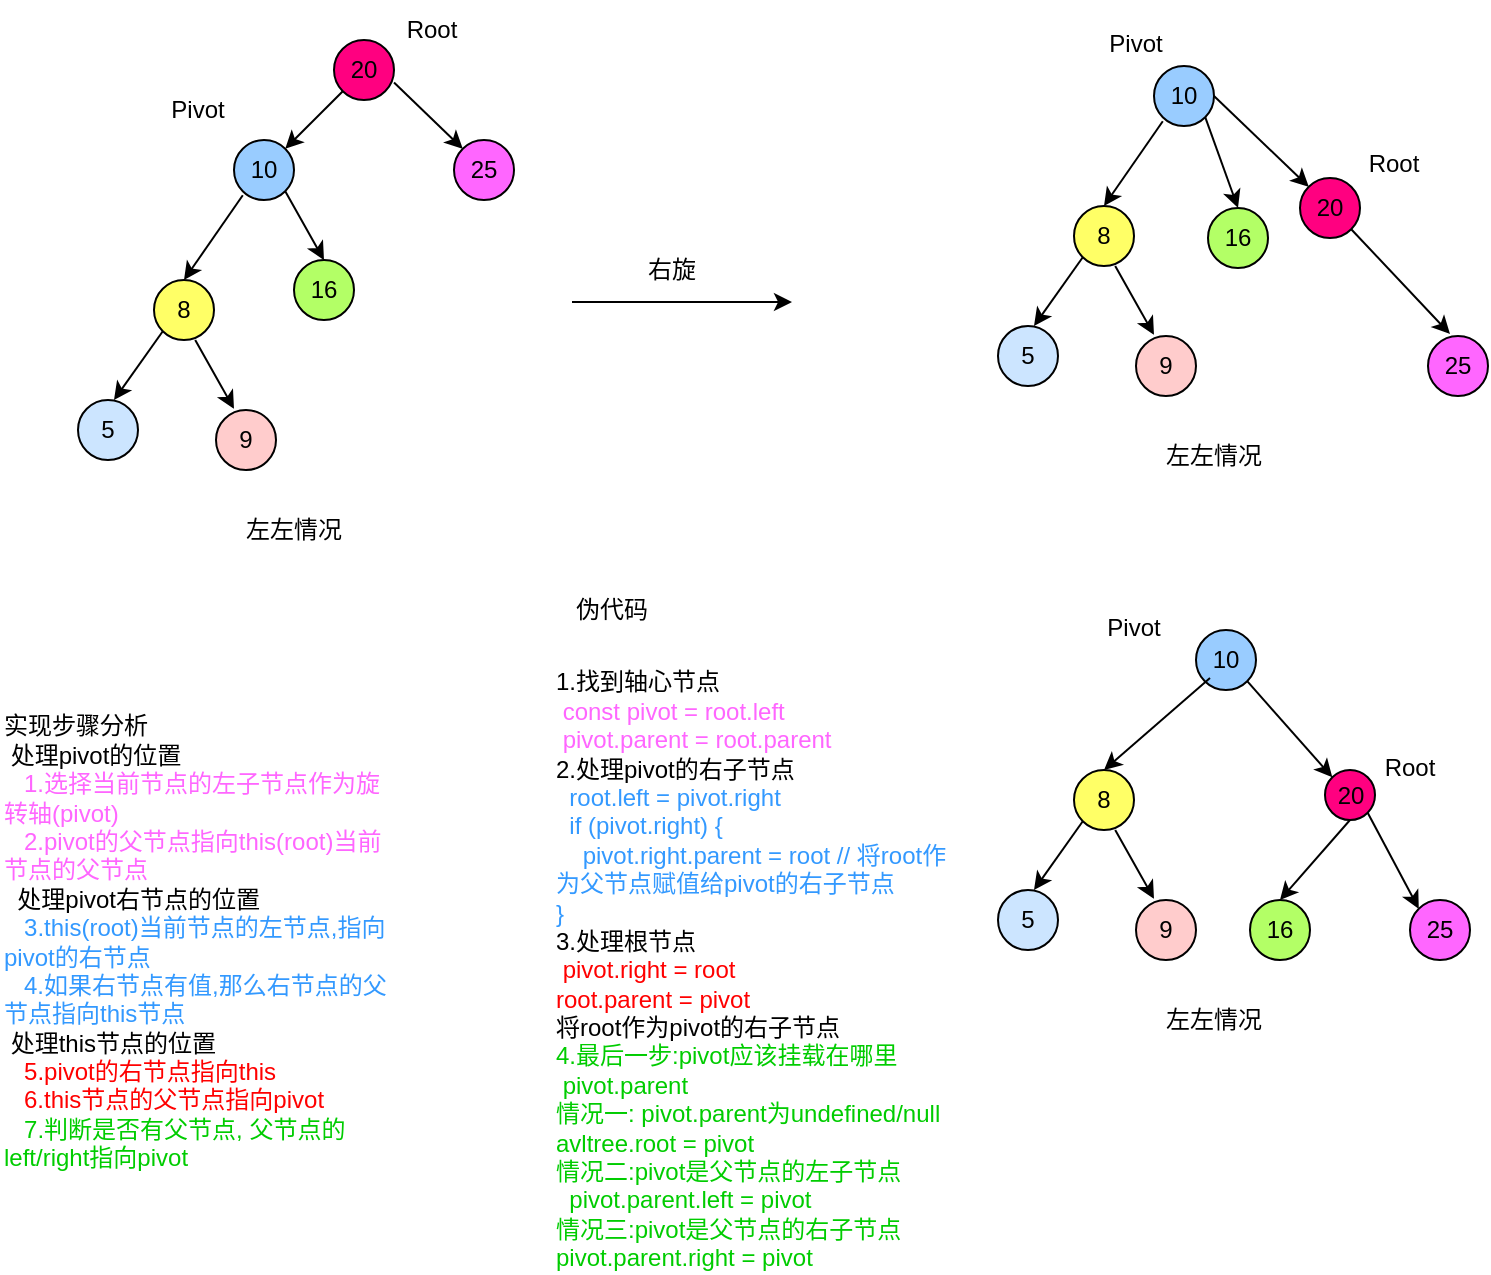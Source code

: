 <mxfile>
    <diagram id="-CrJFrdlX1Kgx0bvq8Jf" name="左左情况">
        <mxGraphModel dx="1764" dy="440" grid="1" gridSize="10" guides="1" tooltips="1" connect="1" arrows="1" fold="1" page="1" pageScale="1" pageWidth="827" pageHeight="1169" math="0" shadow="0">
            <root>
                <mxCell id="0"/>
                <mxCell id="1" parent="0"/>
                <mxCell id="quKqmRgBIvB5W3c6x38P-1" value="20" style="ellipse;whiteSpace=wrap;html=1;aspect=fixed;fillColor=#FF0080;" parent="1" vertex="1">
                    <mxGeometry x="121" y="30" width="30" height="30" as="geometry"/>
                </mxCell>
                <mxCell id="quKqmRgBIvB5W3c6x38P-2" value="10" style="ellipse;whiteSpace=wrap;html=1;aspect=fixed;fillColor=#99CCFF;" parent="1" vertex="1">
                    <mxGeometry x="71" y="80" width="30" height="30" as="geometry"/>
                </mxCell>
                <mxCell id="quKqmRgBIvB5W3c6x38P-3" value="25" style="ellipse;whiteSpace=wrap;html=1;aspect=fixed;fillColor=#FF66FF;" parent="1" vertex="1">
                    <mxGeometry x="181" y="80" width="30" height="30" as="geometry"/>
                </mxCell>
                <mxCell id="quKqmRgBIvB5W3c6x38P-4" value="8" style="ellipse;whiteSpace=wrap;html=1;aspect=fixed;fillColor=#FFFF66;" parent="1" vertex="1">
                    <mxGeometry x="31" y="150" width="30" height="30" as="geometry"/>
                </mxCell>
                <mxCell id="quKqmRgBIvB5W3c6x38P-5" value="16" style="ellipse;whiteSpace=wrap;html=1;aspect=fixed;fillColor=#B3FF66;" parent="1" vertex="1">
                    <mxGeometry x="101" y="140" width="30" height="30" as="geometry"/>
                </mxCell>
                <mxCell id="quKqmRgBIvB5W3c6x38P-6" value="" style="endArrow=classic;html=1;exitX=0;exitY=1;exitDx=0;exitDy=0;entryX=1;entryY=0;entryDx=0;entryDy=0;" parent="1" source="quKqmRgBIvB5W3c6x38P-1" target="quKqmRgBIvB5W3c6x38P-2" edge="1">
                    <mxGeometry width="50" height="50" relative="1" as="geometry">
                        <mxPoint x="281" y="190" as="sourcePoint"/>
                        <mxPoint x="331" y="140" as="targetPoint"/>
                    </mxGeometry>
                </mxCell>
                <mxCell id="quKqmRgBIvB5W3c6x38P-7" value="" style="endArrow=classic;html=1;exitX=0;exitY=1;exitDx=0;exitDy=0;entryX=0.5;entryY=0;entryDx=0;entryDy=0;" parent="1" target="quKqmRgBIvB5W3c6x38P-4" edge="1">
                    <mxGeometry width="50" height="50" relative="1" as="geometry">
                        <mxPoint x="75.393" y="107.607" as="sourcePoint"/>
                        <mxPoint x="46.607" y="136.393" as="targetPoint"/>
                    </mxGeometry>
                </mxCell>
                <mxCell id="quKqmRgBIvB5W3c6x38P-8" value="" style="endArrow=classic;html=1;exitX=0;exitY=1;exitDx=0;exitDy=0;entryX=0;entryY=0;entryDx=0;entryDy=0;" parent="1" target="quKqmRgBIvB5W3c6x38P-3" edge="1">
                    <mxGeometry width="50" height="50" relative="1" as="geometry">
                        <mxPoint x="151.003" y="51.217" as="sourcePoint"/>
                        <mxPoint x="122.217" y="80.003" as="targetPoint"/>
                    </mxGeometry>
                </mxCell>
                <mxCell id="quKqmRgBIvB5W3c6x38P-9" value="" style="endArrow=classic;html=1;exitX=1;exitY=1;exitDx=0;exitDy=0;entryX=0.5;entryY=0;entryDx=0;entryDy=0;" parent="1" source="quKqmRgBIvB5W3c6x38P-2" target="quKqmRgBIvB5W3c6x38P-5" edge="1">
                    <mxGeometry width="50" height="50" relative="1" as="geometry">
                        <mxPoint x="155.393" y="85.607" as="sourcePoint"/>
                        <mxPoint x="126.607" y="114.393" as="targetPoint"/>
                    </mxGeometry>
                </mxCell>
                <mxCell id="quKqmRgBIvB5W3c6x38P-10" value="" style="endArrow=classic;html=1;exitX=1;exitY=1;exitDx=0;exitDy=0;" parent="1" edge="1">
                    <mxGeometry width="50" height="50" relative="1" as="geometry">
                        <mxPoint x="51.607" y="179.997" as="sourcePoint"/>
                        <mxPoint x="71" y="214.39" as="targetPoint"/>
                    </mxGeometry>
                </mxCell>
                <mxCell id="quKqmRgBIvB5W3c6x38P-11" value="" style="endArrow=classic;html=1;exitX=0;exitY=1;exitDx=0;exitDy=0;" parent="1" source="quKqmRgBIvB5W3c6x38P-4" edge="1">
                    <mxGeometry width="50" height="50" relative="1" as="geometry">
                        <mxPoint x="31.607" y="179.997" as="sourcePoint"/>
                        <mxPoint x="11" y="210" as="targetPoint"/>
                        <Array as="points"/>
                    </mxGeometry>
                </mxCell>
                <mxCell id="quKqmRgBIvB5W3c6x38P-12" value="9" style="ellipse;whiteSpace=wrap;html=1;aspect=fixed;fillColor=#FFCCCC;" parent="1" vertex="1">
                    <mxGeometry x="62" y="215" width="30" height="30" as="geometry"/>
                </mxCell>
                <mxCell id="quKqmRgBIvB5W3c6x38P-13" value="5" style="ellipse;whiteSpace=wrap;html=1;aspect=fixed;fillColor=#CCE5FF;" parent="1" vertex="1">
                    <mxGeometry x="-7" y="210" width="30" height="30" as="geometry"/>
                </mxCell>
                <mxCell id="PGIh9dyJi_Rf7-7VqUCH-1" value="Root" style="text;strokeColor=none;align=center;fillColor=none;html=1;verticalAlign=middle;whiteSpace=wrap;rounded=0;" parent="1" vertex="1">
                    <mxGeometry x="140" y="10" width="60" height="30" as="geometry"/>
                </mxCell>
                <mxCell id="PGIh9dyJi_Rf7-7VqUCH-2" value="Pivot" style="text;strokeColor=none;align=center;fillColor=none;html=1;verticalAlign=middle;whiteSpace=wrap;rounded=0;" parent="1" vertex="1">
                    <mxGeometry x="23" y="50" width="60" height="30" as="geometry"/>
                </mxCell>
                <mxCell id="PGIh9dyJi_Rf7-7VqUCH-4" value="左左情况" style="text;strokeColor=none;align=center;fillColor=none;html=1;verticalAlign=middle;whiteSpace=wrap;rounded=0;" parent="1" vertex="1">
                    <mxGeometry x="71" y="260" width="60" height="30" as="geometry"/>
                </mxCell>
                <mxCell id="PGIh9dyJi_Rf7-7VqUCH-5" value="20" style="ellipse;whiteSpace=wrap;html=1;aspect=fixed;fillColor=#FF0080;" parent="1" vertex="1">
                    <mxGeometry x="616.5" y="395" width="25" height="25" as="geometry"/>
                </mxCell>
                <mxCell id="PGIh9dyJi_Rf7-7VqUCH-6" value="10" style="ellipse;whiteSpace=wrap;html=1;aspect=fixed;fillColor=#99CCFF;" parent="1" vertex="1">
                    <mxGeometry x="552" y="325" width="30" height="30" as="geometry"/>
                </mxCell>
                <mxCell id="PGIh9dyJi_Rf7-7VqUCH-7" value="25" style="ellipse;whiteSpace=wrap;html=1;aspect=fixed;fillColor=#FF66FF;" parent="1" vertex="1">
                    <mxGeometry x="659" y="460" width="30" height="30" as="geometry"/>
                </mxCell>
                <mxCell id="PGIh9dyJi_Rf7-7VqUCH-8" value="8" style="ellipse;whiteSpace=wrap;html=1;aspect=fixed;fillColor=#FFFF66;" parent="1" vertex="1">
                    <mxGeometry x="491" y="395" width="30" height="30" as="geometry"/>
                </mxCell>
                <mxCell id="PGIh9dyJi_Rf7-7VqUCH-9" value="16" style="ellipse;whiteSpace=wrap;html=1;aspect=fixed;fillColor=#B3FF66;" parent="1" vertex="1">
                    <mxGeometry x="579" y="460" width="30" height="30" as="geometry"/>
                </mxCell>
                <mxCell id="PGIh9dyJi_Rf7-7VqUCH-10" value="" style="endArrow=classic;html=1;exitX=1;exitY=1;exitDx=0;exitDy=0;entryX=0;entryY=0;entryDx=0;entryDy=0;" parent="1" source="PGIh9dyJi_Rf7-7VqUCH-6" target="PGIh9dyJi_Rf7-7VqUCH-5" edge="1">
                    <mxGeometry width="50" height="50" relative="1" as="geometry">
                        <mxPoint x="741" y="435" as="sourcePoint"/>
                        <mxPoint x="791" y="385" as="targetPoint"/>
                    </mxGeometry>
                </mxCell>
                <mxCell id="PGIh9dyJi_Rf7-7VqUCH-11" value="" style="endArrow=classic;html=1;entryX=0.5;entryY=0;entryDx=0;entryDy=0;" parent="1" target="PGIh9dyJi_Rf7-7VqUCH-8" edge="1">
                    <mxGeometry width="50" height="50" relative="1" as="geometry">
                        <mxPoint x="559" y="349" as="sourcePoint"/>
                        <mxPoint x="506.607" y="381.393" as="targetPoint"/>
                    </mxGeometry>
                </mxCell>
                <mxCell id="PGIh9dyJi_Rf7-7VqUCH-12" value="" style="endArrow=classic;html=1;entryX=0;entryY=0;entryDx=0;entryDy=0;exitX=1;exitY=1;exitDx=0;exitDy=0;" parent="1" source="PGIh9dyJi_Rf7-7VqUCH-5" target="PGIh9dyJi_Rf7-7VqUCH-7" edge="1">
                    <mxGeometry width="50" height="50" relative="1" as="geometry">
                        <mxPoint x="639" y="409" as="sourcePoint"/>
                        <mxPoint x="582.217" y="325.003" as="targetPoint"/>
                    </mxGeometry>
                </mxCell>
                <mxCell id="PGIh9dyJi_Rf7-7VqUCH-13" value="" style="endArrow=classic;html=1;exitX=0.5;exitY=1;exitDx=0;exitDy=0;entryX=0.5;entryY=0;entryDx=0;entryDy=0;" parent="1" source="PGIh9dyJi_Rf7-7VqUCH-5" target="PGIh9dyJi_Rf7-7VqUCH-9" edge="1">
                    <mxGeometry width="50" height="50" relative="1" as="geometry">
                        <mxPoint x="615.393" y="330.607" as="sourcePoint"/>
                        <mxPoint x="586.607" y="359.393" as="targetPoint"/>
                    </mxGeometry>
                </mxCell>
                <mxCell id="PGIh9dyJi_Rf7-7VqUCH-14" value="" style="endArrow=classic;html=1;exitX=1;exitY=1;exitDx=0;exitDy=0;" parent="1" edge="1">
                    <mxGeometry width="50" height="50" relative="1" as="geometry">
                        <mxPoint x="511.607" y="424.997" as="sourcePoint"/>
                        <mxPoint x="531" y="459.39" as="targetPoint"/>
                    </mxGeometry>
                </mxCell>
                <mxCell id="PGIh9dyJi_Rf7-7VqUCH-15" value="" style="endArrow=classic;html=1;exitX=0;exitY=1;exitDx=0;exitDy=0;" parent="1" source="PGIh9dyJi_Rf7-7VqUCH-8" edge="1">
                    <mxGeometry width="50" height="50" relative="1" as="geometry">
                        <mxPoint x="491.607" y="424.997" as="sourcePoint"/>
                        <mxPoint x="471" y="455" as="targetPoint"/>
                        <Array as="points"/>
                    </mxGeometry>
                </mxCell>
                <mxCell id="PGIh9dyJi_Rf7-7VqUCH-16" value="9" style="ellipse;whiteSpace=wrap;html=1;aspect=fixed;fillColor=#FFCCCC;" parent="1" vertex="1">
                    <mxGeometry x="522" y="460" width="30" height="30" as="geometry"/>
                </mxCell>
                <mxCell id="PGIh9dyJi_Rf7-7VqUCH-17" value="5" style="ellipse;whiteSpace=wrap;html=1;aspect=fixed;fillColor=#CCE5FF;" parent="1" vertex="1">
                    <mxGeometry x="453" y="455" width="30" height="30" as="geometry"/>
                </mxCell>
                <mxCell id="PGIh9dyJi_Rf7-7VqUCH-18" value="Pivot" style="text;strokeColor=none;align=center;fillColor=none;html=1;verticalAlign=middle;whiteSpace=wrap;rounded=0;" parent="1" vertex="1">
                    <mxGeometry x="491" y="309" width="60" height="30" as="geometry"/>
                </mxCell>
                <mxCell id="PGIh9dyJi_Rf7-7VqUCH-19" value="左左情况" style="text;strokeColor=none;align=center;fillColor=none;html=1;verticalAlign=middle;whiteSpace=wrap;rounded=0;" parent="1" vertex="1">
                    <mxGeometry x="531" y="505" width="60" height="30" as="geometry"/>
                </mxCell>
                <mxCell id="PGIh9dyJi_Rf7-7VqUCH-20" value="Root" style="text;strokeColor=none;align=center;fillColor=none;html=1;verticalAlign=middle;whiteSpace=wrap;rounded=0;" parent="1" vertex="1">
                    <mxGeometry x="629" y="379" width="60" height="30" as="geometry"/>
                </mxCell>
                <mxCell id="PGIh9dyJi_Rf7-7VqUCH-21" value="右旋" style="text;strokeColor=none;align=center;fillColor=none;html=1;verticalAlign=middle;whiteSpace=wrap;rounded=0;" parent="1" vertex="1">
                    <mxGeometry x="260" y="130" width="60" height="30" as="geometry"/>
                </mxCell>
                <mxCell id="PGIh9dyJi_Rf7-7VqUCH-22" value="" style="endArrow=classic;html=1;" parent="1" edge="1">
                    <mxGeometry width="50" height="50" relative="1" as="geometry">
                        <mxPoint x="240" y="161" as="sourcePoint"/>
                        <mxPoint x="350" y="161" as="targetPoint"/>
                        <Array as="points"/>
                    </mxGeometry>
                </mxCell>
                <mxCell id="U6R5ASIbdNU2WJNh4LqP-1" value="20" style="ellipse;whiteSpace=wrap;html=1;aspect=fixed;fillColor=#FF0080;" parent="1" vertex="1">
                    <mxGeometry x="604" y="99" width="30" height="30" as="geometry"/>
                </mxCell>
                <mxCell id="U6R5ASIbdNU2WJNh4LqP-2" value="10" style="ellipse;whiteSpace=wrap;html=1;aspect=fixed;fillColor=#99CCFF;" parent="1" vertex="1">
                    <mxGeometry x="531" y="43" width="30" height="30" as="geometry"/>
                </mxCell>
                <mxCell id="U6R5ASIbdNU2WJNh4LqP-3" value="25" style="ellipse;whiteSpace=wrap;html=1;aspect=fixed;fillColor=#FF66FF;" parent="1" vertex="1">
                    <mxGeometry x="668" y="178" width="30" height="30" as="geometry"/>
                </mxCell>
                <mxCell id="U6R5ASIbdNU2WJNh4LqP-4" value="8" style="ellipse;whiteSpace=wrap;html=1;aspect=fixed;fillColor=#FFFF66;" parent="1" vertex="1">
                    <mxGeometry x="491" y="113" width="30" height="30" as="geometry"/>
                </mxCell>
                <mxCell id="U6R5ASIbdNU2WJNh4LqP-5" value="16" style="ellipse;whiteSpace=wrap;html=1;aspect=fixed;fillColor=#B3FF66;" parent="1" vertex="1">
                    <mxGeometry x="558" y="114" width="30" height="30" as="geometry"/>
                </mxCell>
                <mxCell id="U6R5ASIbdNU2WJNh4LqP-6" value="" style="endArrow=classic;html=1;exitX=1;exitY=0.5;exitDx=0;exitDy=0;entryX=0;entryY=0;entryDx=0;entryDy=0;" parent="1" source="U6R5ASIbdNU2WJNh4LqP-2" target="U6R5ASIbdNU2WJNh4LqP-1" edge="1">
                    <mxGeometry width="50" height="50" relative="1" as="geometry">
                        <mxPoint x="741" y="153" as="sourcePoint"/>
                        <mxPoint x="791" y="103" as="targetPoint"/>
                    </mxGeometry>
                </mxCell>
                <mxCell id="U6R5ASIbdNU2WJNh4LqP-7" value="" style="endArrow=classic;html=1;exitX=0;exitY=1;exitDx=0;exitDy=0;entryX=0.5;entryY=0;entryDx=0;entryDy=0;" parent="1" target="U6R5ASIbdNU2WJNh4LqP-4" edge="1">
                    <mxGeometry width="50" height="50" relative="1" as="geometry">
                        <mxPoint x="535.393" y="70.607" as="sourcePoint"/>
                        <mxPoint x="506.607" y="99.393" as="targetPoint"/>
                    </mxGeometry>
                </mxCell>
                <mxCell id="U6R5ASIbdNU2WJNh4LqP-8" value="" style="endArrow=classic;html=1;exitX=1;exitY=1;exitDx=0;exitDy=0;" parent="1" source="U6R5ASIbdNU2WJNh4LqP-1" edge="1">
                    <mxGeometry width="50" height="50" relative="1" as="geometry">
                        <mxPoint x="611.003" y="14.217" as="sourcePoint"/>
                        <mxPoint x="679" y="177" as="targetPoint"/>
                    </mxGeometry>
                </mxCell>
                <mxCell id="U6R5ASIbdNU2WJNh4LqP-9" value="" style="endArrow=classic;html=1;exitX=1;exitY=1;exitDx=0;exitDy=0;entryX=0.5;entryY=0;entryDx=0;entryDy=0;" parent="1" source="U6R5ASIbdNU2WJNh4LqP-2" target="U6R5ASIbdNU2WJNh4LqP-5" edge="1">
                    <mxGeometry width="50" height="50" relative="1" as="geometry">
                        <mxPoint x="615.393" y="48.607" as="sourcePoint"/>
                        <mxPoint x="586.607" y="77.393" as="targetPoint"/>
                    </mxGeometry>
                </mxCell>
                <mxCell id="U6R5ASIbdNU2WJNh4LqP-10" value="" style="endArrow=classic;html=1;exitX=1;exitY=1;exitDx=0;exitDy=0;" parent="1" edge="1">
                    <mxGeometry width="50" height="50" relative="1" as="geometry">
                        <mxPoint x="511.607" y="142.997" as="sourcePoint"/>
                        <mxPoint x="531" y="177.39" as="targetPoint"/>
                    </mxGeometry>
                </mxCell>
                <mxCell id="U6R5ASIbdNU2WJNh4LqP-11" value="" style="endArrow=classic;html=1;exitX=0;exitY=1;exitDx=0;exitDy=0;" parent="1" source="U6R5ASIbdNU2WJNh4LqP-4" edge="1">
                    <mxGeometry width="50" height="50" relative="1" as="geometry">
                        <mxPoint x="491.607" y="142.997" as="sourcePoint"/>
                        <mxPoint x="471" y="173" as="targetPoint"/>
                        <Array as="points"/>
                    </mxGeometry>
                </mxCell>
                <mxCell id="U6R5ASIbdNU2WJNh4LqP-12" value="9" style="ellipse;whiteSpace=wrap;html=1;aspect=fixed;fillColor=#FFCCCC;" parent="1" vertex="1">
                    <mxGeometry x="522" y="178" width="30" height="30" as="geometry"/>
                </mxCell>
                <mxCell id="U6R5ASIbdNU2WJNh4LqP-13" value="5" style="ellipse;whiteSpace=wrap;html=1;aspect=fixed;fillColor=#CCE5FF;" parent="1" vertex="1">
                    <mxGeometry x="453" y="173" width="30" height="30" as="geometry"/>
                </mxCell>
                <mxCell id="U6R5ASIbdNU2WJNh4LqP-14" value="Pivot" style="text;strokeColor=none;align=center;fillColor=none;html=1;verticalAlign=middle;whiteSpace=wrap;rounded=0;" parent="1" vertex="1">
                    <mxGeometry x="492" y="17" width="60" height="30" as="geometry"/>
                </mxCell>
                <mxCell id="U6R5ASIbdNU2WJNh4LqP-15" value="左左情况" style="text;strokeColor=none;align=center;fillColor=none;html=1;verticalAlign=middle;whiteSpace=wrap;rounded=0;" parent="1" vertex="1">
                    <mxGeometry x="531" y="223" width="60" height="30" as="geometry"/>
                </mxCell>
                <mxCell id="U6R5ASIbdNU2WJNh4LqP-16" value="Root" style="text;strokeColor=none;align=center;fillColor=none;html=1;verticalAlign=middle;whiteSpace=wrap;rounded=0;" parent="1" vertex="1">
                    <mxGeometry x="621" y="77" width="60" height="30" as="geometry"/>
                </mxCell>
                <mxCell id="U6R5ASIbdNU2WJNh4LqP-18" value="1.找到轴心节点&lt;br&gt;&lt;font color=&quot;#ff66ff&quot;&gt;&amp;nbsp;const pivot = root.left&lt;br&gt;&amp;nbsp;pivot.parent = root.parent&lt;/font&gt;&lt;br&gt;2.处理pivot的右子节点&lt;br&gt;&amp;nbsp;&lt;font color=&quot;#3399ff&quot;&gt; root.left = pivot.right&lt;br&gt;&amp;nbsp; if (pivot.right) {&lt;br&gt;&amp;nbsp; &amp;nbsp; pivot.right.parent = root // 将root作为父节点赋值给pivot的右子节点&lt;span style=&quot;white-space: pre;&quot;&gt;&#9;&lt;/span&gt;&lt;br&gt;}&lt;/font&gt;&lt;br&gt;3.处理根节点&lt;br&gt;&amp;nbsp;&lt;font color=&quot;#ff0000&quot;&gt;pivot.right = root&amp;nbsp; &lt;br&gt;root.parent = pivot&lt;/font&gt;&lt;br&gt;将root作为pivot的右子节点&lt;br&gt;&lt;font color=&quot;#00cc00&quot;&gt;4.最后一步:pivot应该挂载在哪里&lt;br&gt;&amp;nbsp;pivot.parent&amp;nbsp;&lt;br&gt;情况一: pivot.parent为undefined/null&lt;br&gt;avltree.root = pivot&lt;br&gt;情况二:pivot是父节点的左子节点&lt;br&gt;&amp;nbsp; pivot.parent.left = pivot&lt;br&gt;情况三:pivot是父节点的右子节点&lt;br&gt;pivot.parent.right = pivot&lt;/font&gt;" style="text;strokeColor=none;align=left;fillColor=none;html=1;verticalAlign=middle;whiteSpace=wrap;rounded=0;" parent="1" vertex="1">
                    <mxGeometry x="230" y="355" width="200" height="280.5" as="geometry"/>
                </mxCell>
                <mxCell id="U6R5ASIbdNU2WJNh4LqP-19" value="实现步骤分析&lt;br&gt;&amp;nbsp;处理pivot的位置&lt;br&gt;&lt;font color=&quot;#ff66ff&quot;&gt;&amp;nbsp; &amp;nbsp;1.选择当前节点的左子节点作为旋转轴(pivot)&lt;br&gt;&amp;nbsp; &amp;nbsp;2.pivot的父节点指向this(root)当前节点的父节点&lt;/font&gt;&lt;br&gt;&amp;nbsp; 处理pivot右节点的位置&lt;br&gt;&amp;nbsp; &amp;nbsp;&lt;font color=&quot;#3399ff&quot;&gt;3.this(root)当前节点的左节点,指向pivot的右节点&lt;br&gt;&amp;nbsp; &amp;nbsp;4.如果右节点有值,那么右节点的父节点指向this节点&lt;/font&gt;&lt;br&gt;&amp;nbsp;处理this节点的位置&lt;br&gt;&amp;nbsp; &amp;nbsp;&lt;font color=&quot;#ff0000&quot;&gt;5.pivot的右节点指向this&lt;br&gt;&amp;nbsp; &amp;nbsp;6.this节点的父节点指向pivot&lt;/font&gt;&lt;br&gt;&amp;nbsp; &amp;nbsp;&lt;font color=&quot;#00cc00&quot;&gt;7.判断是否有父节点, 父节点的left/right指向pivot&lt;/font&gt;" style="text;strokeColor=none;align=left;fillColor=none;html=1;verticalAlign=middle;whiteSpace=wrap;rounded=0;" parent="1" vertex="1">
                    <mxGeometry x="-46" y="356" width="200" height="250" as="geometry"/>
                </mxCell>
                <mxCell id="U6R5ASIbdNU2WJNh4LqP-20" value="伪代码" style="text;strokeColor=none;align=center;fillColor=none;html=1;verticalAlign=middle;whiteSpace=wrap;rounded=0;" parent="1" vertex="1">
                    <mxGeometry x="230" y="300" width="60" height="30" as="geometry"/>
                </mxCell>
            </root>
        </mxGraphModel>
    </diagram>
    <diagram id="16mALdxktKY-2dCyZfq2" name="右右情况">
        <mxGraphModel dx="1576" dy="440" grid="1" gridSize="10" guides="1" tooltips="1" connect="1" arrows="1" fold="1" page="1" pageScale="1" pageWidth="827" pageHeight="1169" math="0" shadow="0">
            <root>
                <mxCell id="0"/>
                <mxCell id="1" parent="0"/>
                <mxCell id="gBchXehnBvc-W4oQcu59-1" value="20" style="ellipse;whiteSpace=wrap;html=1;aspect=fixed;fillColor=#FF0080;" parent="1" vertex="1">
                    <mxGeometry x="130" y="30" width="30" height="30" as="geometry"/>
                </mxCell>
                <mxCell id="gBchXehnBvc-W4oQcu59-2" value="10" style="ellipse;whiteSpace=wrap;html=1;aspect=fixed;fillColor=#99CCFF;" parent="1" vertex="1">
                    <mxGeometry x="80" y="80" width="30" height="30" as="geometry"/>
                </mxCell>
                <mxCell id="gBchXehnBvc-W4oQcu59-3" value="25" style="ellipse;whiteSpace=wrap;html=1;aspect=fixed;fillColor=#FF66FF;" parent="1" vertex="1">
                    <mxGeometry x="190" y="80" width="30" height="30" as="geometry"/>
                </mxCell>
                <mxCell id="gBchXehnBvc-W4oQcu59-4" value="23" style="ellipse;whiteSpace=wrap;html=1;aspect=fixed;fillColor=#FFFF66;" parent="1" vertex="1">
                    <mxGeometry x="150" y="150" width="30" height="30" as="geometry"/>
                </mxCell>
                <mxCell id="gBchXehnBvc-W4oQcu59-5" value="30" style="ellipse;whiteSpace=wrap;html=1;aspect=fixed;fillColor=#B3FF66;" parent="1" vertex="1">
                    <mxGeometry x="230" y="140" width="30" height="30" as="geometry"/>
                </mxCell>
                <mxCell id="gBchXehnBvc-W4oQcu59-6" value="" style="endArrow=classic;html=1;exitX=0;exitY=1;exitDx=0;exitDy=0;entryX=1;entryY=0;entryDx=0;entryDy=0;" parent="1" source="gBchXehnBvc-W4oQcu59-1" target="gBchXehnBvc-W4oQcu59-2" edge="1">
                    <mxGeometry width="50" height="50" relative="1" as="geometry">
                        <mxPoint x="290" y="190" as="sourcePoint"/>
                        <mxPoint x="340" y="140" as="targetPoint"/>
                    </mxGeometry>
                </mxCell>
                <mxCell id="gBchXehnBvc-W4oQcu59-7" value="" style="endArrow=classic;html=1;exitX=0;exitY=1;exitDx=0;exitDy=0;entryX=0.5;entryY=0;entryDx=0;entryDy=0;" parent="1" edge="1">
                    <mxGeometry width="50" height="50" relative="1" as="geometry">
                        <mxPoint x="195.393" y="107.607" as="sourcePoint"/>
                        <mxPoint x="166" y="150" as="targetPoint"/>
                    </mxGeometry>
                </mxCell>
                <mxCell id="gBchXehnBvc-W4oQcu59-8" value="" style="endArrow=classic;html=1;exitX=0;exitY=1;exitDx=0;exitDy=0;entryX=0;entryY=0;entryDx=0;entryDy=0;" parent="1" target="gBchXehnBvc-W4oQcu59-3" edge="1">
                    <mxGeometry width="50" height="50" relative="1" as="geometry">
                        <mxPoint x="160.003" y="51.217" as="sourcePoint"/>
                        <mxPoint x="131.217" y="80.003" as="targetPoint"/>
                    </mxGeometry>
                </mxCell>
                <mxCell id="gBchXehnBvc-W4oQcu59-9" value="" style="endArrow=classic;html=1;exitX=1;exitY=1;exitDx=0;exitDy=0;entryX=0.5;entryY=0;entryDx=0;entryDy=0;" parent="1" edge="1">
                    <mxGeometry width="50" height="50" relative="1" as="geometry">
                        <mxPoint x="216.607" y="105.607" as="sourcePoint"/>
                        <mxPoint x="236" y="140" as="targetPoint"/>
                    </mxGeometry>
                </mxCell>
                <mxCell id="gBchXehnBvc-W4oQcu59-10" value="" style="endArrow=classic;html=1;exitX=1;exitY=1;exitDx=0;exitDy=0;" parent="1" edge="1">
                    <mxGeometry width="50" height="50" relative="1" as="geometry">
                        <mxPoint x="254.607" y="167.997" as="sourcePoint"/>
                        <mxPoint x="274" y="202.39" as="targetPoint"/>
                    </mxGeometry>
                </mxCell>
                <mxCell id="gBchXehnBvc-W4oQcu59-11" value="" style="endArrow=classic;html=1;exitX=0;exitY=1;exitDx=0;exitDy=0;" parent="1" edge="1">
                    <mxGeometry width="50" height="50" relative="1" as="geometry">
                        <mxPoint x="235.393" y="167.607" as="sourcePoint"/>
                        <mxPoint x="211" y="202" as="targetPoint"/>
                        <Array as="points"/>
                    </mxGeometry>
                </mxCell>
                <mxCell id="gBchXehnBvc-W4oQcu59-12" value="35" style="ellipse;whiteSpace=wrap;html=1;aspect=fixed;fillColor=#FFCCCC;" parent="1" vertex="1">
                    <mxGeometry x="263" y="203" width="30" height="30" as="geometry"/>
                </mxCell>
                <mxCell id="gBchXehnBvc-W4oQcu59-13" value="Root" style="text;strokeColor=none;align=center;fillColor=none;html=1;verticalAlign=middle;whiteSpace=wrap;rounded=0;" parent="1" vertex="1">
                    <mxGeometry x="140" y="10" width="60" height="30" as="geometry"/>
                </mxCell>
                <mxCell id="gBchXehnBvc-W4oQcu59-14" value="Pivot" style="text;strokeColor=none;align=center;fillColor=none;html=1;verticalAlign=middle;whiteSpace=wrap;rounded=0;" parent="1" vertex="1">
                    <mxGeometry x="215" y="67" width="60" height="30" as="geometry"/>
                </mxCell>
                <mxCell id="gBchXehnBvc-W4oQcu59-15" value="右右情况" style="text;strokeColor=none;align=center;fillColor=none;html=1;verticalAlign=middle;whiteSpace=wrap;rounded=0;" parent="1" vertex="1">
                    <mxGeometry x="80" y="260" width="60" height="30" as="geometry"/>
                </mxCell>
                <mxCell id="qLWkjVARyVAiCxcBhMSX-1" value="27" style="ellipse;whiteSpace=wrap;html=1;aspect=fixed;fillColor=#CCE5FF;" parent="1" vertex="1">
                    <mxGeometry x="190" y="200" width="30" height="30" as="geometry"/>
                </mxCell>
                <mxCell id="qLWkjVARyVAiCxcBhMSX-2" value="" style="endArrow=classic;html=1;" parent="1" edge="1">
                    <mxGeometry width="50" height="50" relative="1" as="geometry">
                        <mxPoint x="360" y="160" as="sourcePoint"/>
                        <mxPoint x="480" y="160" as="targetPoint"/>
                    </mxGeometry>
                </mxCell>
                <mxCell id="qLWkjVARyVAiCxcBhMSX-3" value="左旋" style="text;strokeColor=none;align=center;fillColor=none;html=1;verticalAlign=middle;whiteSpace=wrap;rounded=0;" parent="1" vertex="1">
                    <mxGeometry x="384" y="120" width="60" height="30" as="geometry"/>
                </mxCell>
                <mxCell id="qLWkjVARyVAiCxcBhMSX-4" value="20" style="ellipse;whiteSpace=wrap;html=1;aspect=fixed;fillColor=#FF0080;direction=south;rotation=15;" parent="1" vertex="1">
                    <mxGeometry x="603" y="133" width="30" height="30" as="geometry"/>
                </mxCell>
                <mxCell id="qLWkjVARyVAiCxcBhMSX-5" value="10" style="ellipse;whiteSpace=wrap;html=1;aspect=fixed;fillColor=#99CCFF;" parent="1" vertex="1">
                    <mxGeometry x="550" y="187" width="30" height="30" as="geometry"/>
                </mxCell>
                <mxCell id="qLWkjVARyVAiCxcBhMSX-6" value="25" style="ellipse;whiteSpace=wrap;html=1;aspect=fixed;fillColor=#FF66FF;" parent="1" vertex="1">
                    <mxGeometry x="673" y="87" width="30" height="30" as="geometry"/>
                </mxCell>
                <mxCell id="qLWkjVARyVAiCxcBhMSX-7" value="23" style="ellipse;whiteSpace=wrap;html=1;aspect=fixed;fillColor=#FFFF66;" parent="1" vertex="1">
                    <mxGeometry x="633" y="157" width="30" height="30" as="geometry"/>
                </mxCell>
                <mxCell id="qLWkjVARyVAiCxcBhMSX-8" value="30" style="ellipse;whiteSpace=wrap;html=1;aspect=fixed;fillColor=#B3FF66;" parent="1" vertex="1">
                    <mxGeometry x="713" y="147" width="30" height="30" as="geometry"/>
                </mxCell>
                <mxCell id="qLWkjVARyVAiCxcBhMSX-9" value="" style="endArrow=classic;html=1;exitX=1;exitY=1;exitDx=0;exitDy=0;entryX=1;entryY=0;entryDx=0;entryDy=0;" parent="1" source="qLWkjVARyVAiCxcBhMSX-4" target="qLWkjVARyVAiCxcBhMSX-5" edge="1">
                    <mxGeometry width="50" height="50" relative="1" as="geometry">
                        <mxPoint x="773" y="197" as="sourcePoint"/>
                        <mxPoint x="823" y="147" as="targetPoint"/>
                    </mxGeometry>
                </mxCell>
                <mxCell id="qLWkjVARyVAiCxcBhMSX-10" value="" style="endArrow=classic;html=1;exitX=0;exitY=1;exitDx=0;exitDy=0;entryX=0.5;entryY=0;entryDx=0;entryDy=0;" parent="1" edge="1">
                    <mxGeometry width="50" height="50" relative="1" as="geometry">
                        <mxPoint x="678.393" y="114.607" as="sourcePoint"/>
                        <mxPoint x="649" y="157" as="targetPoint"/>
                    </mxGeometry>
                </mxCell>
                <mxCell id="qLWkjVARyVAiCxcBhMSX-11" value="" style="endArrow=classic;html=1;exitX=0;exitY=0;exitDx=0;exitDy=0;entryX=0;entryY=0.5;entryDx=0;entryDy=0;" parent="1" source="qLWkjVARyVAiCxcBhMSX-6" target="qLWkjVARyVAiCxcBhMSX-4" edge="1">
                    <mxGeometry width="50" height="50" relative="1" as="geometry">
                        <mxPoint x="643.003" y="58.217" as="sourcePoint"/>
                        <mxPoint x="614.217" y="87.003" as="targetPoint"/>
                    </mxGeometry>
                </mxCell>
                <mxCell id="qLWkjVARyVAiCxcBhMSX-12" value="" style="endArrow=classic;html=1;exitX=1;exitY=1;exitDx=0;exitDy=0;entryX=0.5;entryY=0;entryDx=0;entryDy=0;" parent="1" edge="1">
                    <mxGeometry width="50" height="50" relative="1" as="geometry">
                        <mxPoint x="699.607" y="112.607" as="sourcePoint"/>
                        <mxPoint x="719" y="147" as="targetPoint"/>
                    </mxGeometry>
                </mxCell>
                <mxCell id="qLWkjVARyVAiCxcBhMSX-13" value="" style="endArrow=classic;html=1;exitX=1;exitY=1;exitDx=0;exitDy=0;" parent="1" edge="1">
                    <mxGeometry width="50" height="50" relative="1" as="geometry">
                        <mxPoint x="737.607" y="174.997" as="sourcePoint"/>
                        <mxPoint x="757" y="209.39" as="targetPoint"/>
                    </mxGeometry>
                </mxCell>
                <mxCell id="qLWkjVARyVAiCxcBhMSX-14" value="" style="endArrow=classic;html=1;exitX=0;exitY=1;exitDx=0;exitDy=0;" parent="1" edge="1">
                    <mxGeometry width="50" height="50" relative="1" as="geometry">
                        <mxPoint x="718.393" y="174.607" as="sourcePoint"/>
                        <mxPoint x="694" y="209" as="targetPoint"/>
                        <Array as="points"/>
                    </mxGeometry>
                </mxCell>
                <mxCell id="qLWkjVARyVAiCxcBhMSX-15" value="35" style="ellipse;whiteSpace=wrap;html=1;aspect=fixed;fillColor=#FFCCCC;" parent="1" vertex="1">
                    <mxGeometry x="746" y="210" width="30" height="30" as="geometry"/>
                </mxCell>
                <mxCell id="qLWkjVARyVAiCxcBhMSX-16" value="Root" style="text;strokeColor=none;align=center;fillColor=none;html=1;verticalAlign=middle;whiteSpace=wrap;rounded=0;" parent="1" vertex="1">
                    <mxGeometry x="560" y="97" width="60" height="30" as="geometry"/>
                </mxCell>
                <mxCell id="qLWkjVARyVAiCxcBhMSX-17" value="Pivot" style="text;strokeColor=none;align=center;fillColor=none;html=1;verticalAlign=middle;whiteSpace=wrap;rounded=0;" parent="1" vertex="1">
                    <mxGeometry x="688" y="60" width="60" height="30" as="geometry"/>
                </mxCell>
                <mxCell id="qLWkjVARyVAiCxcBhMSX-19" value="27" style="ellipse;whiteSpace=wrap;html=1;aspect=fixed;fillColor=#CCE5FF;" parent="1" vertex="1">
                    <mxGeometry x="673" y="207" width="30" height="30" as="geometry"/>
                </mxCell>
                <mxCell id="qLWkjVARyVAiCxcBhMSX-23" value="20" style="ellipse;whiteSpace=wrap;html=1;aspect=fixed;fillColor=#FF0080;direction=south;rotation=15;" parent="1" vertex="1">
                    <mxGeometry x="613" y="440" width="30" height="30" as="geometry"/>
                </mxCell>
                <mxCell id="qLWkjVARyVAiCxcBhMSX-24" value="10" style="ellipse;whiteSpace=wrap;html=1;aspect=fixed;fillColor=#99CCFF;" parent="1" vertex="1">
                    <mxGeometry x="560" y="509" width="30" height="30" as="geometry"/>
                </mxCell>
                <mxCell id="qLWkjVARyVAiCxcBhMSX-38" value="" style="edgeStyle=none;html=1;entryX=0;entryY=0;entryDx=0;entryDy=0;" parent="1" source="qLWkjVARyVAiCxcBhMSX-25" target="qLWkjVARyVAiCxcBhMSX-23" edge="1">
                    <mxGeometry relative="1" as="geometry"/>
                </mxCell>
                <mxCell id="qLWkjVARyVAiCxcBhMSX-25" value="25" style="ellipse;whiteSpace=wrap;html=1;aspect=fixed;fillColor=#FF66FF;" parent="1" vertex="1">
                    <mxGeometry x="663" y="397" width="30" height="30" as="geometry"/>
                </mxCell>
                <mxCell id="qLWkjVARyVAiCxcBhMSX-26" value="23" style="ellipse;whiteSpace=wrap;html=1;aspect=fixed;fillColor=#FFFF66;" parent="1" vertex="1">
                    <mxGeometry x="630" y="509" width="30" height="30" as="geometry"/>
                </mxCell>
                <mxCell id="qLWkjVARyVAiCxcBhMSX-27" value="30" style="ellipse;whiteSpace=wrap;html=1;aspect=fixed;fillColor=#B3FF66;" parent="1" vertex="1">
                    <mxGeometry x="723" y="454" width="30" height="30" as="geometry"/>
                </mxCell>
                <mxCell id="qLWkjVARyVAiCxcBhMSX-28" value="" style="endArrow=classic;html=1;exitX=1;exitY=1;exitDx=0;exitDy=0;entryX=1;entryY=0;entryDx=0;entryDy=0;" parent="1" source="qLWkjVARyVAiCxcBhMSX-23" target="qLWkjVARyVAiCxcBhMSX-24" edge="1">
                    <mxGeometry width="50" height="50" relative="1" as="geometry">
                        <mxPoint x="783" y="504" as="sourcePoint"/>
                        <mxPoint x="833" y="454" as="targetPoint"/>
                    </mxGeometry>
                </mxCell>
                <mxCell id="qLWkjVARyVAiCxcBhMSX-29" value="" style="endArrow=classic;html=1;exitX=1;exitY=0;exitDx=0;exitDy=0;entryX=0.5;entryY=0;entryDx=0;entryDy=0;" parent="1" source="qLWkjVARyVAiCxcBhMSX-23" target="qLWkjVARyVAiCxcBhMSX-26" edge="1">
                    <mxGeometry width="50" height="50" relative="1" as="geometry">
                        <mxPoint x="688.393" y="421.607" as="sourcePoint"/>
                        <mxPoint x="659" y="464" as="targetPoint"/>
                    </mxGeometry>
                </mxCell>
                <mxCell id="qLWkjVARyVAiCxcBhMSX-31" value="" style="endArrow=classic;html=1;exitX=1.12;exitY=0.78;exitDx=0;exitDy=0;entryX=0.5;entryY=0;entryDx=0;entryDy=0;exitPerimeter=0;" parent="1" source="qLWkjVARyVAiCxcBhMSX-25" edge="1">
                    <mxGeometry width="50" height="50" relative="1" as="geometry">
                        <mxPoint x="709.607" y="419.607" as="sourcePoint"/>
                        <mxPoint x="729" y="454" as="targetPoint"/>
                    </mxGeometry>
                </mxCell>
                <mxCell id="qLWkjVARyVAiCxcBhMSX-32" value="" style="endArrow=classic;html=1;exitX=1;exitY=1;exitDx=0;exitDy=0;" parent="1" edge="1">
                    <mxGeometry width="50" height="50" relative="1" as="geometry">
                        <mxPoint x="747.607" y="481.997" as="sourcePoint"/>
                        <mxPoint x="767" y="516.39" as="targetPoint"/>
                    </mxGeometry>
                </mxCell>
                <mxCell id="qLWkjVARyVAiCxcBhMSX-33" value="" style="endArrow=classic;html=1;exitX=0;exitY=1;exitDx=0;exitDy=0;" parent="1" edge="1">
                    <mxGeometry width="50" height="50" relative="1" as="geometry">
                        <mxPoint x="728.393" y="481.607" as="sourcePoint"/>
                        <mxPoint x="704" y="516" as="targetPoint"/>
                        <Array as="points"/>
                    </mxGeometry>
                </mxCell>
                <mxCell id="qLWkjVARyVAiCxcBhMSX-34" value="35" style="ellipse;whiteSpace=wrap;html=1;aspect=fixed;fillColor=#FFCCCC;" parent="1" vertex="1">
                    <mxGeometry x="756" y="517" width="30" height="30" as="geometry"/>
                </mxCell>
                <mxCell id="qLWkjVARyVAiCxcBhMSX-35" value="Root" style="text;strokeColor=none;align=center;fillColor=none;html=1;verticalAlign=middle;whiteSpace=wrap;rounded=0;" parent="1" vertex="1">
                    <mxGeometry x="580" y="410" width="60" height="30" as="geometry"/>
                </mxCell>
                <mxCell id="qLWkjVARyVAiCxcBhMSX-36" value="Pivot" style="text;strokeColor=none;align=center;fillColor=none;html=1;verticalAlign=middle;whiteSpace=wrap;rounded=0;" parent="1" vertex="1">
                    <mxGeometry x="693" y="389" width="60" height="30" as="geometry"/>
                </mxCell>
                <mxCell id="qLWkjVARyVAiCxcBhMSX-37" value="27" style="ellipse;whiteSpace=wrap;html=1;aspect=fixed;fillColor=#CCE5FF;" parent="1" vertex="1">
                    <mxGeometry x="683" y="514" width="30" height="30" as="geometry"/>
                </mxCell>
                <mxCell id="qLWkjVARyVAiCxcBhMSX-39" value="" style="endArrow=classic;html=1;" parent="1" edge="1">
                    <mxGeometry width="50" height="50" relative="1" as="geometry">
                        <mxPoint x="670" y="268" as="sourcePoint"/>
                        <mxPoint x="670" y="368" as="targetPoint"/>
                        <Array as="points"/>
                    </mxGeometry>
                </mxCell>
                <mxCell id="qLWkjVARyVAiCxcBhMSX-40" value="最核心一定是找到不平衡的节点再从上开始向下去分析是LL/LR/RR/RL" style="text;strokeColor=none;align=center;fillColor=none;html=1;verticalAlign=middle;whiteSpace=wrap;rounded=0;" parent="1" vertex="1">
                    <mxGeometry x="360" y="260" width="210" height="30" as="geometry"/>
                </mxCell>
                <mxCell id="CuAW06s02x0TVJO8Fqf--1" value="1.找到轴心节点&lt;br&gt;&lt;font color=&quot;#ff66ff&quot;&gt;&amp;nbsp;const pivot = root.right&lt;br&gt;&amp;nbsp;pivot.parent = root.parent&lt;/font&gt;&lt;br&gt;2.处理pivot的左子节点&lt;br&gt;&amp;nbsp;&lt;font color=&quot;#3399ff&quot;&gt; root.lright = pivot.left&lt;br&gt;&amp;nbsp; if (pivot.left) {&lt;br&gt;&amp;nbsp; &amp;nbsp; pivot.left.parent = root // 将root作为父节点赋值给pivot的右子节点&lt;span style=&quot;white-space: pre;&quot;&gt;&#9;&lt;/span&gt;&lt;br&gt;}&lt;/font&gt;&lt;br&gt;3.处理根节点&lt;br&gt;&amp;nbsp;&lt;font color=&quot;#ff0000&quot;&gt;pivot.left = root&amp;nbsp; &lt;br&gt;root.parent = pivot&lt;/font&gt;&lt;br&gt;将root作为pivot的右子节点&lt;br&gt;&lt;font color=&quot;#00cc00&quot;&gt;4.最后一步:pivot应该挂载在哪里&lt;br&gt;&amp;nbsp;pivot.parent&amp;nbsp;&lt;br&gt;情况一: pivot.parent为undefined/null&lt;br&gt;avltree.root = pivot&lt;br&gt;情况二:pivot是父节点的左子节点&lt;br&gt;&amp;nbsp; pivot.parent.left = pivot&lt;br&gt;情况三:pivot是父节点的右子节点&lt;br&gt;pivot.parent.right = pivot&lt;/font&gt;" style="text;strokeColor=none;align=left;fillColor=none;html=1;verticalAlign=middle;whiteSpace=wrap;rounded=0;" vertex="1" parent="1">
                    <mxGeometry x="230" y="355" width="200" height="280.5" as="geometry"/>
                </mxCell>
                <mxCell id="CuAW06s02x0TVJO8Fqf--2" value="实现步骤分析&lt;br&gt;&amp;nbsp;处理pivot的位置&lt;br&gt;&lt;font color=&quot;#ff66ff&quot;&gt;&amp;nbsp; &amp;nbsp;1.选择当前节点的右子节点作为旋转轴(pivot)&lt;br&gt;&amp;nbsp; &amp;nbsp;2.pivot的父节点指向this(root)当前节点的父节点&lt;/font&gt;&lt;br&gt;&amp;nbsp; 处理pivot左节点的位置&lt;br&gt;&amp;nbsp; &amp;nbsp;&lt;font color=&quot;#3399ff&quot;&gt;3.this(root)当前节点的右节点,指向pivot的左节点&lt;br&gt;&amp;nbsp; &amp;nbsp;4.如果左节点有值,那么左节点的父节点指向this节点&lt;/font&gt;&lt;br&gt;&amp;nbsp;处理this节点的位置&lt;br&gt;&amp;nbsp; &amp;nbsp;&lt;font color=&quot;#ff0000&quot;&gt;5.pivot的右左指向this&lt;br&gt;&amp;nbsp; &amp;nbsp;6.this节点的父节点指向pivot&lt;/font&gt;&lt;br&gt;&amp;nbsp; &amp;nbsp;&lt;font color=&quot;#00cc00&quot;&gt;7.判断是否有父节点, 父节点的left/right指向pivot&lt;/font&gt;" style="text;strokeColor=none;align=left;fillColor=none;html=1;verticalAlign=middle;whiteSpace=wrap;rounded=0;" vertex="1" parent="1">
                    <mxGeometry x="-46" y="356" width="200" height="250" as="geometry"/>
                </mxCell>
                <mxCell id="CuAW06s02x0TVJO8Fqf--3" value="伪代码" style="text;strokeColor=none;align=center;fillColor=none;html=1;verticalAlign=middle;whiteSpace=wrap;rounded=0;" vertex="1" parent="1">
                    <mxGeometry x="230" y="300" width="60" height="30" as="geometry"/>
                </mxCell>
            </root>
        </mxGraphModel>
    </diagram>
    <diagram id="1LsWm0zdsbKzWG0manLd" name="左右情况">
        <mxGraphModel dx="861" dy="324" grid="1" gridSize="10" guides="1" tooltips="1" connect="1" arrows="1" fold="1" page="1" pageScale="1" pageWidth="827" pageHeight="1169" math="0" shadow="0">
            <root>
                <mxCell id="0"/>
                <mxCell id="1" parent="0"/>
                <mxCell id="2" value="20" style="ellipse;whiteSpace=wrap;html=1;aspect=fixed;fillColor=#FF0080;" parent="1" vertex="1">
                    <mxGeometry x="130" y="30" width="30" height="30" as="geometry"/>
                </mxCell>
                <mxCell id="3" value="10" style="ellipse;whiteSpace=wrap;html=1;aspect=fixed;fillColor=#99CCFF;" parent="1" vertex="1">
                    <mxGeometry x="80" y="80" width="30" height="30" as="geometry"/>
                </mxCell>
                <mxCell id="4" value="25" style="ellipse;whiteSpace=wrap;html=1;aspect=fixed;fillColor=#FF66FF;" parent="1" vertex="1">
                    <mxGeometry x="190" y="80" width="30" height="30" as="geometry"/>
                </mxCell>
                <mxCell id="5" value="8" style="ellipse;whiteSpace=wrap;html=1;aspect=fixed;fillColor=#FFFF66;" parent="1" vertex="1">
                    <mxGeometry x="40" y="150" width="30" height="30" as="geometry"/>
                </mxCell>
                <mxCell id="6" value="16" style="ellipse;whiteSpace=wrap;html=1;aspect=fixed;fillColor=#B3FF66;" parent="1" vertex="1">
                    <mxGeometry x="110" y="140" width="30" height="30" as="geometry"/>
                </mxCell>
                <mxCell id="7" value="" style="endArrow=classic;html=1;exitX=0;exitY=1;exitDx=0;exitDy=0;entryX=1;entryY=0;entryDx=0;entryDy=0;" parent="1" source="2" target="3" edge="1">
                    <mxGeometry width="50" height="50" relative="1" as="geometry">
                        <mxPoint x="290" y="190" as="sourcePoint"/>
                        <mxPoint x="340" y="140" as="targetPoint"/>
                    </mxGeometry>
                </mxCell>
                <mxCell id="8" value="" style="endArrow=classic;html=1;exitX=0;exitY=1;exitDx=0;exitDy=0;entryX=0.5;entryY=0;entryDx=0;entryDy=0;" parent="1" target="5" edge="1">
                    <mxGeometry width="50" height="50" relative="1" as="geometry">
                        <mxPoint x="84.393" y="107.607" as="sourcePoint"/>
                        <mxPoint x="55.607" y="136.393" as="targetPoint"/>
                    </mxGeometry>
                </mxCell>
                <mxCell id="10" value="" style="endArrow=classic;html=1;exitX=0;exitY=1;exitDx=0;exitDy=0;entryX=0;entryY=0;entryDx=0;entryDy=0;" parent="1" target="4" edge="1">
                    <mxGeometry width="50" height="50" relative="1" as="geometry">
                        <mxPoint x="160.003" y="51.217" as="sourcePoint"/>
                        <mxPoint x="131.217" y="80.003" as="targetPoint"/>
                    </mxGeometry>
                </mxCell>
                <mxCell id="11" value="" style="endArrow=classic;html=1;exitX=1;exitY=1;exitDx=0;exitDy=0;entryX=0.5;entryY=0;entryDx=0;entryDy=0;" parent="1" source="3" target="6" edge="1">
                    <mxGeometry width="50" height="50" relative="1" as="geometry">
                        <mxPoint x="164.393" y="85.607" as="sourcePoint"/>
                        <mxPoint x="135.607" y="114.393" as="targetPoint"/>
                    </mxGeometry>
                </mxCell>
                <mxCell id="12" value="" style="endArrow=classic;html=1;exitX=1;exitY=1;exitDx=0;exitDy=0;" parent="1" edge="1">
                    <mxGeometry width="50" height="50" relative="1" as="geometry">
                        <mxPoint x="133.607" y="168.607" as="sourcePoint"/>
                        <mxPoint x="153" y="203" as="targetPoint"/>
                    </mxGeometry>
                </mxCell>
                <mxCell id="13" value="" style="endArrow=classic;html=1;exitX=1;exitY=1;exitDx=0;exitDy=0;" parent="1" edge="1">
                    <mxGeometry width="50" height="50" relative="1" as="geometry">
                        <mxPoint x="120.607" y="169.997" as="sourcePoint"/>
                        <mxPoint x="100" y="200" as="targetPoint"/>
                        <Array as="points"/>
                    </mxGeometry>
                </mxCell>
                <mxCell id="14" value="15" style="ellipse;whiteSpace=wrap;html=1;aspect=fixed;fillColor=#FFCCCC;" parent="1" vertex="1">
                    <mxGeometry x="80" y="200" width="30" height="30" as="geometry"/>
                </mxCell>
                <mxCell id="15" value="18" style="ellipse;whiteSpace=wrap;html=1;aspect=fixed;fillColor=#CCE5FF;" parent="1" vertex="1">
                    <mxGeometry x="140" y="200" width="30" height="30" as="geometry"/>
                </mxCell>
                <mxCell id="16" value="20" style="ellipse;whiteSpace=wrap;html=1;aspect=fixed;fillColor=#FF0080;" parent="1" vertex="1">
                    <mxGeometry x="370" y="37" width="30" height="30" as="geometry"/>
                </mxCell>
                <mxCell id="17" value="16" style="ellipse;whiteSpace=wrap;html=1;aspect=fixed;fillColor=#B3FF66;" parent="1" vertex="1">
                    <mxGeometry x="320" y="87" width="30" height="30" as="geometry"/>
                </mxCell>
                <mxCell id="18" value="25" style="ellipse;whiteSpace=wrap;html=1;aspect=fixed;fillColor=#FF66FF;" parent="1" vertex="1">
                    <mxGeometry x="427" y="90" width="30" height="30" as="geometry"/>
                </mxCell>
                <mxCell id="19" value="10" style="ellipse;whiteSpace=wrap;html=1;aspect=fixed;fillColor=#99CCFF;" parent="1" vertex="1">
                    <mxGeometry x="277" y="158" width="30" height="30" as="geometry"/>
                </mxCell>
                <mxCell id="20" value="18" style="ellipse;whiteSpace=wrap;html=1;aspect=fixed;fillColor=#CCE5FF;" parent="1" vertex="1">
                    <mxGeometry x="350" y="147" width="30" height="30" as="geometry"/>
                </mxCell>
                <mxCell id="21" value="" style="endArrow=classic;html=1;exitX=0;exitY=1;exitDx=0;exitDy=0;entryX=1;entryY=0;entryDx=0;entryDy=0;" parent="1" source="16" target="17" edge="1">
                    <mxGeometry width="50" height="50" relative="1" as="geometry">
                        <mxPoint x="530" y="197" as="sourcePoint"/>
                        <mxPoint x="580" y="147" as="targetPoint"/>
                    </mxGeometry>
                </mxCell>
                <mxCell id="22" value="" style="endArrow=classic;html=1;exitX=0;exitY=1;exitDx=0;exitDy=0;entryX=0.5;entryY=0;entryDx=0;entryDy=0;" parent="1" edge="1">
                    <mxGeometry width="50" height="50" relative="1" as="geometry">
                        <mxPoint x="324.393" y="114.607" as="sourcePoint"/>
                        <mxPoint x="295" y="157" as="targetPoint"/>
                    </mxGeometry>
                </mxCell>
                <mxCell id="23" value="" style="endArrow=classic;html=1;exitX=0;exitY=1;exitDx=0;exitDy=0;entryX=0;entryY=0;entryDx=0;entryDy=0;" parent="1" target="18" edge="1">
                    <mxGeometry width="50" height="50" relative="1" as="geometry">
                        <mxPoint x="397.003" y="61.217" as="sourcePoint"/>
                        <mxPoint x="368.217" y="90.003" as="targetPoint"/>
                    </mxGeometry>
                </mxCell>
                <mxCell id="24" value="" style="endArrow=classic;html=1;exitX=1;exitY=1;exitDx=0;exitDy=0;entryX=0.5;entryY=0;entryDx=0;entryDy=0;" parent="1" source="17" target="20" edge="1">
                    <mxGeometry width="50" height="50" relative="1" as="geometry">
                        <mxPoint x="404.393" y="92.607" as="sourcePoint"/>
                        <mxPoint x="375.607" y="121.393" as="targetPoint"/>
                    </mxGeometry>
                </mxCell>
                <mxCell id="25" value="" style="endArrow=classic;html=1;exitX=1;exitY=1;exitDx=0;exitDy=0;startArrow=none;" parent="1" source="28" edge="1">
                    <mxGeometry width="50" height="50" relative="1" as="geometry">
                        <mxPoint x="309.997" y="186.997" as="sourcePoint"/>
                        <mxPoint x="329.39" y="221.39" as="targetPoint"/>
                    </mxGeometry>
                </mxCell>
                <mxCell id="26" value="" style="endArrow=classic;html=1;exitX=0.5;exitY=1;exitDx=0;exitDy=0;entryX=0.5;entryY=0;entryDx=0;entryDy=0;" parent="1" target="27" edge="1">
                    <mxGeometry width="50" height="50" relative="1" as="geometry">
                        <mxPoint x="281" y="188" as="sourcePoint"/>
                        <mxPoint x="266.41" y="215.81" as="targetPoint"/>
                        <Array as="points"/>
                    </mxGeometry>
                </mxCell>
                <mxCell id="27" value="8" style="ellipse;whiteSpace=wrap;html=1;aspect=fixed;fillColor=#FFFF66;" parent="1" vertex="1">
                    <mxGeometry x="247" y="220" width="30" height="30" as="geometry"/>
                </mxCell>
                <mxCell id="28" value="15" style="ellipse;whiteSpace=wrap;html=1;aspect=fixed;fillColor=#FFCCCC;" parent="1" vertex="1">
                    <mxGeometry x="320" y="217" width="30" height="30" as="geometry"/>
                </mxCell>
                <mxCell id="31" value="" style="endArrow=classic;html=1;entryX=0;entryY=0;entryDx=0;entryDy=0;exitX=1;exitY=1;exitDx=0;exitDy=0;" parent="1" target="28" edge="1">
                    <mxGeometry width="50" height="50" relative="1" as="geometry">
                        <mxPoint x="305.607" y="182.607" as="sourcePoint"/>
                        <mxPoint x="372" y="127" as="targetPoint"/>
                    </mxGeometry>
                </mxCell>
                <mxCell id="32" value="16" style="ellipse;whiteSpace=wrap;html=1;aspect=fixed;fillColor=#B3FF66;" parent="1" vertex="1">
                    <mxGeometry x="574" y="40" width="30" height="30" as="geometry"/>
                </mxCell>
                <mxCell id="33" value="10" style="ellipse;whiteSpace=wrap;html=1;aspect=fixed;fillColor=#99CCFF;" parent="1" vertex="1">
                    <mxGeometry x="524" y="90" width="30" height="30" as="geometry"/>
                </mxCell>
                <mxCell id="34" value="20" style="ellipse;whiteSpace=wrap;html=1;aspect=fixed;fillColor=#FF0080;" parent="1" vertex="1">
                    <mxGeometry x="634" y="90" width="30" height="30" as="geometry"/>
                </mxCell>
                <mxCell id="35" value="8" style="ellipse;whiteSpace=wrap;html=1;aspect=fixed;fillColor=#FFFF66;" parent="1" vertex="1">
                    <mxGeometry x="484" y="160" width="30" height="30" as="geometry"/>
                </mxCell>
                <mxCell id="36" value="15" style="ellipse;whiteSpace=wrap;html=1;aspect=fixed;fillColor=#FFCCCC;" parent="1" vertex="1">
                    <mxGeometry x="554" y="158" width="30" height="30" as="geometry"/>
                </mxCell>
                <mxCell id="37" value="" style="endArrow=classic;html=1;exitX=0;exitY=1;exitDx=0;exitDy=0;entryX=1;entryY=0;entryDx=0;entryDy=0;" parent="1" source="32" target="33" edge="1">
                    <mxGeometry width="50" height="50" relative="1" as="geometry">
                        <mxPoint x="734" y="200" as="sourcePoint"/>
                        <mxPoint x="784" y="150" as="targetPoint"/>
                    </mxGeometry>
                </mxCell>
                <mxCell id="38" value="" style="endArrow=classic;html=1;exitX=0;exitY=1;exitDx=0;exitDy=0;entryX=0.5;entryY=0;entryDx=0;entryDy=0;" parent="1" target="35" edge="1">
                    <mxGeometry width="50" height="50" relative="1" as="geometry">
                        <mxPoint x="528.393" y="117.607" as="sourcePoint"/>
                        <mxPoint x="499.607" y="146.393" as="targetPoint"/>
                    </mxGeometry>
                </mxCell>
                <mxCell id="39" value="" style="endArrow=classic;html=1;exitX=0;exitY=1;exitDx=0;exitDy=0;entryX=0;entryY=0;entryDx=0;entryDy=0;" parent="1" target="34" edge="1">
                    <mxGeometry width="50" height="50" relative="1" as="geometry">
                        <mxPoint x="604.003" y="61.217" as="sourcePoint"/>
                        <mxPoint x="575.217" y="90.003" as="targetPoint"/>
                    </mxGeometry>
                </mxCell>
                <mxCell id="40" value="" style="endArrow=classic;html=1;exitX=1;exitY=1;exitDx=0;exitDy=0;entryX=0.5;entryY=0;entryDx=0;entryDy=0;" parent="1" source="33" target="36" edge="1">
                    <mxGeometry width="50" height="50" relative="1" as="geometry">
                        <mxPoint x="608.393" y="95.607" as="sourcePoint"/>
                        <mxPoint x="579.607" y="124.393" as="targetPoint"/>
                    </mxGeometry>
                </mxCell>
                <mxCell id="41" value="" style="endArrow=classic;html=1;exitX=1;exitY=1;exitDx=0;exitDy=0;entryX=0;entryY=0;entryDx=0;entryDy=0;" parent="1" target="44" edge="1">
                    <mxGeometry width="50" height="50" relative="1" as="geometry">
                        <mxPoint x="660.607" y="115.607" as="sourcePoint"/>
                        <mxPoint x="680" y="150" as="targetPoint"/>
                    </mxGeometry>
                </mxCell>
                <mxCell id="42" value="" style="endArrow=classic;html=1;exitX=1;exitY=1;exitDx=0;exitDy=0;entryX=0.5;entryY=0;entryDx=0;entryDy=0;" parent="1" target="43" edge="1">
                    <mxGeometry width="50" height="50" relative="1" as="geometry">
                        <mxPoint x="645.307" y="119.997" as="sourcePoint"/>
                        <mxPoint x="624.7" y="150" as="targetPoint"/>
                        <Array as="points"/>
                    </mxGeometry>
                </mxCell>
                <mxCell id="43" value="18" style="ellipse;whiteSpace=wrap;html=1;aspect=fixed;fillColor=#CCE5FF;" parent="1" vertex="1">
                    <mxGeometry x="620" y="160" width="30" height="30" as="geometry"/>
                </mxCell>
                <mxCell id="44" value="25" style="ellipse;whiteSpace=wrap;html=1;aspect=fixed;fillColor=#FF66FF;" parent="1" vertex="1">
                    <mxGeometry x="680" y="160" width="30" height="30" as="geometry"/>
                </mxCell>
            </root>
        </mxGraphModel>
    </diagram>
    <diagram id="_MbbKqHINWgaxySBaq86" name="右左情况">
        <mxGraphModel dx="861" dy="324" grid="1" gridSize="10" guides="1" tooltips="1" connect="1" arrows="1" fold="1" page="1" pageScale="1" pageWidth="827" pageHeight="1169" math="0" shadow="0">
            <root>
                <mxCell id="0"/>
                <mxCell id="1" parent="0"/>
                <mxCell id="XhFOf-hHmTmwaV6z4SKW-1" value="20" style="ellipse;whiteSpace=wrap;html=1;aspect=fixed;fillColor=#FF0080;" parent="1" vertex="1">
                    <mxGeometry x="82" y="30" width="30" height="30" as="geometry"/>
                </mxCell>
                <mxCell id="XhFOf-hHmTmwaV6z4SKW-2" value="10" style="ellipse;whiteSpace=wrap;html=1;aspect=fixed;fillColor=#99CCFF;" parent="1" vertex="1">
                    <mxGeometry x="32" y="80" width="30" height="30" as="geometry"/>
                </mxCell>
                <mxCell id="XhFOf-hHmTmwaV6z4SKW-3" value="25" style="ellipse;whiteSpace=wrap;html=1;aspect=fixed;fillColor=#FF66FF;" parent="1" vertex="1">
                    <mxGeometry x="142" y="80" width="30" height="30" as="geometry"/>
                </mxCell>
                <mxCell id="XhFOf-hHmTmwaV6z4SKW-4" value="27" style="ellipse;whiteSpace=wrap;html=1;aspect=fixed;fillColor=#FFFF66;" parent="1" vertex="1">
                    <mxGeometry x="176" y="132" width="30" height="30" as="geometry"/>
                </mxCell>
                <mxCell id="XhFOf-hHmTmwaV6z4SKW-5" value="23" style="ellipse;whiteSpace=wrap;html=1;aspect=fixed;fillColor=#B3FF66;" parent="1" vertex="1">
                    <mxGeometry x="114" y="132" width="30" height="30" as="geometry"/>
                </mxCell>
                <mxCell id="XhFOf-hHmTmwaV6z4SKW-6" value="" style="endArrow=classic;html=1;exitX=0;exitY=1;exitDx=0;exitDy=0;entryX=1;entryY=0;entryDx=0;entryDy=0;" parent="1" source="XhFOf-hHmTmwaV6z4SKW-1" target="XhFOf-hHmTmwaV6z4SKW-2" edge="1">
                    <mxGeometry width="50" height="50" relative="1" as="geometry">
                        <mxPoint x="242" y="190" as="sourcePoint"/>
                        <mxPoint x="292" y="140" as="targetPoint"/>
                    </mxGeometry>
                </mxCell>
                <mxCell id="XhFOf-hHmTmwaV6z4SKW-7" value="" style="endArrow=classic;html=1;exitX=1;exitY=1;exitDx=0;exitDy=0;entryX=0.5;entryY=0;entryDx=0;entryDy=0;" parent="1" source="XhFOf-hHmTmwaV6z4SKW-3" target="XhFOf-hHmTmwaV6z4SKW-4" edge="1">
                    <mxGeometry width="50" height="50" relative="1" as="geometry">
                        <mxPoint x="36.393" y="107.607" as="sourcePoint"/>
                        <mxPoint x="7.607" y="136.393" as="targetPoint"/>
                    </mxGeometry>
                </mxCell>
                <mxCell id="XhFOf-hHmTmwaV6z4SKW-8" value="" style="endArrow=classic;html=1;exitX=0;exitY=1;exitDx=0;exitDy=0;entryX=0;entryY=0;entryDx=0;entryDy=0;" parent="1" target="XhFOf-hHmTmwaV6z4SKW-3" edge="1">
                    <mxGeometry width="50" height="50" relative="1" as="geometry">
                        <mxPoint x="112.003" y="51.217" as="sourcePoint"/>
                        <mxPoint x="83.217" y="80.003" as="targetPoint"/>
                    </mxGeometry>
                </mxCell>
                <mxCell id="XhFOf-hHmTmwaV6z4SKW-9" value="" style="endArrow=classic;html=1;exitX=0;exitY=1;exitDx=0;exitDy=0;entryX=0.5;entryY=0;entryDx=0;entryDy=0;" parent="1" source="XhFOf-hHmTmwaV6z4SKW-3" target="XhFOf-hHmTmwaV6z4SKW-5" edge="1">
                    <mxGeometry width="50" height="50" relative="1" as="geometry">
                        <mxPoint x="116.393" y="85.607" as="sourcePoint"/>
                        <mxPoint x="87.607" y="114.393" as="targetPoint"/>
                    </mxGeometry>
                </mxCell>
                <mxCell id="XhFOf-hHmTmwaV6z4SKW-10" value="" style="endArrow=classic;html=1;exitX=1;exitY=1;exitDx=0;exitDy=0;" parent="1" edge="1">
                    <mxGeometry width="50" height="50" relative="1" as="geometry">
                        <mxPoint x="137.607" y="160.607" as="sourcePoint"/>
                        <mxPoint x="157" y="195" as="targetPoint"/>
                    </mxGeometry>
                </mxCell>
                <mxCell id="XhFOf-hHmTmwaV6z4SKW-11" value="" style="endArrow=classic;html=1;exitX=1;exitY=1;exitDx=0;exitDy=0;" parent="1" edge="1">
                    <mxGeometry width="50" height="50" relative="1" as="geometry">
                        <mxPoint x="124.607" y="161.997" as="sourcePoint"/>
                        <mxPoint x="104" y="192" as="targetPoint"/>
                        <Array as="points"/>
                    </mxGeometry>
                </mxCell>
                <mxCell id="XhFOf-hHmTmwaV6z4SKW-12" value="21" style="ellipse;whiteSpace=wrap;html=1;aspect=fixed;fillColor=#FFCCCC;" parent="1" vertex="1">
                    <mxGeometry x="77" y="192" width="30" height="30" as="geometry"/>
                </mxCell>
                <mxCell id="XhFOf-hHmTmwaV6z4SKW-13" value="24" style="ellipse;whiteSpace=wrap;html=1;aspect=fixed;fillColor=#CCE5FF;" parent="1" vertex="1">
                    <mxGeometry x="146" y="198" width="30" height="30" as="geometry"/>
                </mxCell>
                <mxCell id="XhFOf-hHmTmwaV6z4SKW-14" value="20" style="ellipse;whiteSpace=wrap;html=1;aspect=fixed;fillColor=#FF0080;" parent="1" vertex="1">
                    <mxGeometry x="370" y="37" width="30" height="30" as="geometry"/>
                </mxCell>
                <mxCell id="XhFOf-hHmTmwaV6z4SKW-15" value="16" style="ellipse;whiteSpace=wrap;html=1;aspect=fixed;fillColor=#B3FF66;" parent="1" vertex="1">
                    <mxGeometry x="320" y="87" width="30" height="30" as="geometry"/>
                </mxCell>
                <mxCell id="XhFOf-hHmTmwaV6z4SKW-16" value="25" style="ellipse;whiteSpace=wrap;html=1;aspect=fixed;fillColor=#FF66FF;" parent="1" vertex="1">
                    <mxGeometry x="427" y="90" width="30" height="30" as="geometry"/>
                </mxCell>
                <mxCell id="XhFOf-hHmTmwaV6z4SKW-17" value="10" style="ellipse;whiteSpace=wrap;html=1;aspect=fixed;fillColor=#99CCFF;" parent="1" vertex="1">
                    <mxGeometry x="277" y="158" width="30" height="30" as="geometry"/>
                </mxCell>
                <mxCell id="XhFOf-hHmTmwaV6z4SKW-18" value="18" style="ellipse;whiteSpace=wrap;html=1;aspect=fixed;fillColor=#CCE5FF;" parent="1" vertex="1">
                    <mxGeometry x="350" y="147" width="30" height="30" as="geometry"/>
                </mxCell>
                <mxCell id="XhFOf-hHmTmwaV6z4SKW-19" value="" style="endArrow=classic;html=1;exitX=0;exitY=1;exitDx=0;exitDy=0;entryX=1;entryY=0;entryDx=0;entryDy=0;" parent="1" source="XhFOf-hHmTmwaV6z4SKW-14" target="XhFOf-hHmTmwaV6z4SKW-15" edge="1">
                    <mxGeometry width="50" height="50" relative="1" as="geometry">
                        <mxPoint x="530" y="197" as="sourcePoint"/>
                        <mxPoint x="580" y="147" as="targetPoint"/>
                    </mxGeometry>
                </mxCell>
                <mxCell id="XhFOf-hHmTmwaV6z4SKW-20" value="" style="endArrow=classic;html=1;exitX=0;exitY=1;exitDx=0;exitDy=0;entryX=0.5;entryY=0;entryDx=0;entryDy=0;" parent="1" edge="1">
                    <mxGeometry width="50" height="50" relative="1" as="geometry">
                        <mxPoint x="324.393" y="114.607" as="sourcePoint"/>
                        <mxPoint x="295" y="157" as="targetPoint"/>
                    </mxGeometry>
                </mxCell>
                <mxCell id="XhFOf-hHmTmwaV6z4SKW-21" value="" style="endArrow=classic;html=1;exitX=0;exitY=1;exitDx=0;exitDy=0;entryX=0;entryY=0;entryDx=0;entryDy=0;" parent="1" target="XhFOf-hHmTmwaV6z4SKW-16" edge="1">
                    <mxGeometry width="50" height="50" relative="1" as="geometry">
                        <mxPoint x="397.003" y="61.217" as="sourcePoint"/>
                        <mxPoint x="368.217" y="90.003" as="targetPoint"/>
                    </mxGeometry>
                </mxCell>
                <mxCell id="XhFOf-hHmTmwaV6z4SKW-22" value="" style="endArrow=classic;html=1;exitX=1;exitY=1;exitDx=0;exitDy=0;entryX=0.5;entryY=0;entryDx=0;entryDy=0;" parent="1" source="XhFOf-hHmTmwaV6z4SKW-15" target="XhFOf-hHmTmwaV6z4SKW-18" edge="1">
                    <mxGeometry width="50" height="50" relative="1" as="geometry">
                        <mxPoint x="404.393" y="92.607" as="sourcePoint"/>
                        <mxPoint x="375.607" y="121.393" as="targetPoint"/>
                    </mxGeometry>
                </mxCell>
                <mxCell id="XhFOf-hHmTmwaV6z4SKW-23" value="" style="endArrow=classic;html=1;exitX=1;exitY=1;exitDx=0;exitDy=0;startArrow=none;" parent="1" source="XhFOf-hHmTmwaV6z4SKW-26" edge="1">
                    <mxGeometry width="50" height="50" relative="1" as="geometry">
                        <mxPoint x="309.997" y="186.997" as="sourcePoint"/>
                        <mxPoint x="329.39" y="221.39" as="targetPoint"/>
                    </mxGeometry>
                </mxCell>
                <mxCell id="XhFOf-hHmTmwaV6z4SKW-24" value="" style="endArrow=classic;html=1;exitX=0.5;exitY=1;exitDx=0;exitDy=0;entryX=0.5;entryY=0;entryDx=0;entryDy=0;" parent="1" target="XhFOf-hHmTmwaV6z4SKW-25" edge="1">
                    <mxGeometry width="50" height="50" relative="1" as="geometry">
                        <mxPoint x="281" y="188" as="sourcePoint"/>
                        <mxPoint x="266.41" y="215.81" as="targetPoint"/>
                        <Array as="points"/>
                    </mxGeometry>
                </mxCell>
                <mxCell id="XhFOf-hHmTmwaV6z4SKW-25" value="8" style="ellipse;whiteSpace=wrap;html=1;aspect=fixed;fillColor=#FFFF66;" parent="1" vertex="1">
                    <mxGeometry x="247" y="220" width="30" height="30" as="geometry"/>
                </mxCell>
                <mxCell id="XhFOf-hHmTmwaV6z4SKW-26" value="15" style="ellipse;whiteSpace=wrap;html=1;aspect=fixed;fillColor=#FFCCCC;" parent="1" vertex="1">
                    <mxGeometry x="320" y="217" width="30" height="30" as="geometry"/>
                </mxCell>
                <mxCell id="XhFOf-hHmTmwaV6z4SKW-27" value="" style="endArrow=classic;html=1;entryX=0;entryY=0;entryDx=0;entryDy=0;exitX=1;exitY=1;exitDx=0;exitDy=0;" parent="1" target="XhFOf-hHmTmwaV6z4SKW-26" edge="1">
                    <mxGeometry width="50" height="50" relative="1" as="geometry">
                        <mxPoint x="305.607" y="182.607" as="sourcePoint"/>
                        <mxPoint x="372" y="127" as="targetPoint"/>
                    </mxGeometry>
                </mxCell>
                <mxCell id="XhFOf-hHmTmwaV6z4SKW-28" value="16" style="ellipse;whiteSpace=wrap;html=1;aspect=fixed;fillColor=#B3FF66;" parent="1" vertex="1">
                    <mxGeometry x="574" y="40" width="30" height="30" as="geometry"/>
                </mxCell>
                <mxCell id="XhFOf-hHmTmwaV6z4SKW-29" value="10" style="ellipse;whiteSpace=wrap;html=1;aspect=fixed;fillColor=#99CCFF;" parent="1" vertex="1">
                    <mxGeometry x="524" y="90" width="30" height="30" as="geometry"/>
                </mxCell>
                <mxCell id="XhFOf-hHmTmwaV6z4SKW-30" value="20" style="ellipse;whiteSpace=wrap;html=1;aspect=fixed;fillColor=#FF0080;" parent="1" vertex="1">
                    <mxGeometry x="634" y="90" width="30" height="30" as="geometry"/>
                </mxCell>
                <mxCell id="XhFOf-hHmTmwaV6z4SKW-31" value="8" style="ellipse;whiteSpace=wrap;html=1;aspect=fixed;fillColor=#FFFF66;" parent="1" vertex="1">
                    <mxGeometry x="484" y="160" width="30" height="30" as="geometry"/>
                </mxCell>
                <mxCell id="XhFOf-hHmTmwaV6z4SKW-32" value="15" style="ellipse;whiteSpace=wrap;html=1;aspect=fixed;fillColor=#FFCCCC;" parent="1" vertex="1">
                    <mxGeometry x="554" y="158" width="30" height="30" as="geometry"/>
                </mxCell>
                <mxCell id="XhFOf-hHmTmwaV6z4SKW-33" value="" style="endArrow=classic;html=1;exitX=0;exitY=1;exitDx=0;exitDy=0;entryX=1;entryY=0;entryDx=0;entryDy=0;" parent="1" source="XhFOf-hHmTmwaV6z4SKW-28" target="XhFOf-hHmTmwaV6z4SKW-29" edge="1">
                    <mxGeometry width="50" height="50" relative="1" as="geometry">
                        <mxPoint x="734" y="200" as="sourcePoint"/>
                        <mxPoint x="784" y="150" as="targetPoint"/>
                    </mxGeometry>
                </mxCell>
                <mxCell id="XhFOf-hHmTmwaV6z4SKW-34" value="" style="endArrow=classic;html=1;exitX=0;exitY=1;exitDx=0;exitDy=0;entryX=0.5;entryY=0;entryDx=0;entryDy=0;" parent="1" target="XhFOf-hHmTmwaV6z4SKW-31" edge="1">
                    <mxGeometry width="50" height="50" relative="1" as="geometry">
                        <mxPoint x="528.393" y="117.607" as="sourcePoint"/>
                        <mxPoint x="499.607" y="146.393" as="targetPoint"/>
                    </mxGeometry>
                </mxCell>
                <mxCell id="XhFOf-hHmTmwaV6z4SKW-35" value="" style="endArrow=classic;html=1;exitX=0;exitY=1;exitDx=0;exitDy=0;entryX=0;entryY=0;entryDx=0;entryDy=0;" parent="1" target="XhFOf-hHmTmwaV6z4SKW-30" edge="1">
                    <mxGeometry width="50" height="50" relative="1" as="geometry">
                        <mxPoint x="604.003" y="61.217" as="sourcePoint"/>
                        <mxPoint x="575.217" y="90.003" as="targetPoint"/>
                    </mxGeometry>
                </mxCell>
                <mxCell id="XhFOf-hHmTmwaV6z4SKW-36" value="" style="endArrow=classic;html=1;exitX=1;exitY=1;exitDx=0;exitDy=0;entryX=0.5;entryY=0;entryDx=0;entryDy=0;" parent="1" source="XhFOf-hHmTmwaV6z4SKW-29" target="XhFOf-hHmTmwaV6z4SKW-32" edge="1">
                    <mxGeometry width="50" height="50" relative="1" as="geometry">
                        <mxPoint x="608.393" y="95.607" as="sourcePoint"/>
                        <mxPoint x="579.607" y="124.393" as="targetPoint"/>
                    </mxGeometry>
                </mxCell>
                <mxCell id="XhFOf-hHmTmwaV6z4SKW-37" value="" style="endArrow=classic;html=1;exitX=1;exitY=1;exitDx=0;exitDy=0;entryX=0;entryY=0;entryDx=0;entryDy=0;" parent="1" target="XhFOf-hHmTmwaV6z4SKW-40" edge="1">
                    <mxGeometry width="50" height="50" relative="1" as="geometry">
                        <mxPoint x="660.607" y="115.607" as="sourcePoint"/>
                        <mxPoint x="680" y="150" as="targetPoint"/>
                    </mxGeometry>
                </mxCell>
                <mxCell id="XhFOf-hHmTmwaV6z4SKW-38" value="" style="endArrow=classic;html=1;exitX=1;exitY=1;exitDx=0;exitDy=0;entryX=0.5;entryY=0;entryDx=0;entryDy=0;" parent="1" target="XhFOf-hHmTmwaV6z4SKW-39" edge="1">
                    <mxGeometry width="50" height="50" relative="1" as="geometry">
                        <mxPoint x="645.307" y="119.997" as="sourcePoint"/>
                        <mxPoint x="624.7" y="150" as="targetPoint"/>
                        <Array as="points"/>
                    </mxGeometry>
                </mxCell>
                <mxCell id="XhFOf-hHmTmwaV6z4SKW-39" value="18" style="ellipse;whiteSpace=wrap;html=1;aspect=fixed;fillColor=#CCE5FF;" parent="1" vertex="1">
                    <mxGeometry x="620" y="160" width="30" height="30" as="geometry"/>
                </mxCell>
                <mxCell id="XhFOf-hHmTmwaV6z4SKW-40" value="25" style="ellipse;whiteSpace=wrap;html=1;aspect=fixed;fillColor=#FF66FF;" parent="1" vertex="1">
                    <mxGeometry x="680" y="160" width="30" height="30" as="geometry"/>
                </mxCell>
            </root>
        </mxGraphModel>
    </diagram>
</mxfile>
